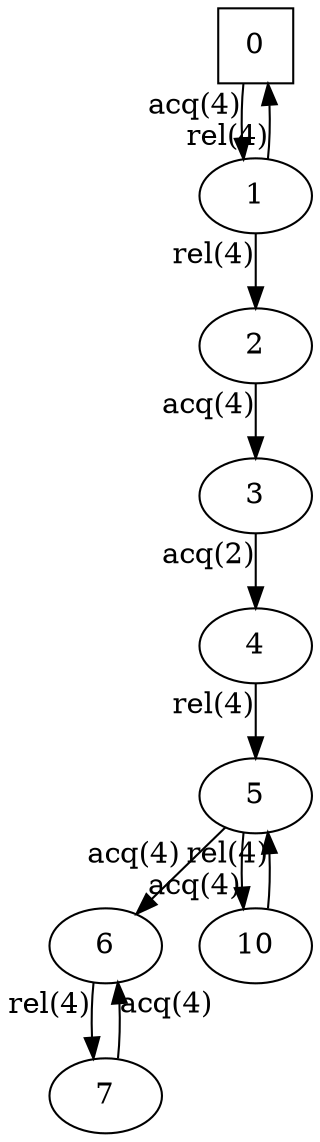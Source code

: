 digraph auto_5{
0[shape=square];
1;
2;
3;
4;
5;
6;
7;
10;
7 -> 6[xlabel="acq(4)"];
10 -> 5[xlabel="rel(4)"];
6 -> 7[xlabel="rel(4)"];
0 -> 1[xlabel="acq(4)"];
3 -> 4[xlabel="acq(2)"];
4 -> 5[xlabel="rel(4)"];
2 -> 3[xlabel="acq(4)"];
5 -> 6[xlabel="acq(4)"];
5 -> 10[xlabel="acq(4)"];
1 -> 0[xlabel="rel(4)"];
1 -> 2[xlabel="rel(4)"];
}
